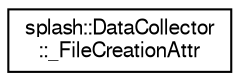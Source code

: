 digraph "Graphical Class Hierarchy"
{
  edge [fontname="FreeSans",fontsize="10",labelfontname="FreeSans",labelfontsize="10"];
  node [fontname="FreeSans",fontsize="10",shape=record];
  rankdir="LR";
  Node1 [label="splash::DataCollector\l::_FileCreationAttr",height=0.2,width=0.4,color="black", fillcolor="white", style="filled",URL="$structsplash_1_1_data_collector_1_1___file_creation_attr.html"];
}
